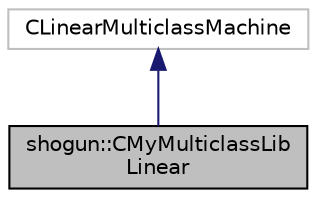 digraph "shogun::CMyMulticlassLibLinear"
{
 // LATEX_PDF_SIZE
  edge [fontname="Helvetica",fontsize="10",labelfontname="Helvetica",labelfontsize="10"];
  node [fontname="Helvetica",fontsize="10",shape=record];
  Node1 [label="shogun::CMyMulticlassLib\lLinear",height=0.2,width=0.4,color="black", fillcolor="grey75", style="filled", fontcolor="black",tooltip="multiclass LibLinear wrapper. Uses Crammer-Singer formulation and gradient descent optimization algor..."];
  Node2 -> Node1 [dir="back",color="midnightblue",fontsize="10",style="solid",fontname="Helvetica"];
  Node2 [label="CLinearMulticlassMachine",height=0.2,width=0.4,color="grey75", fillcolor="white", style="filled",tooltip=" "];
}
